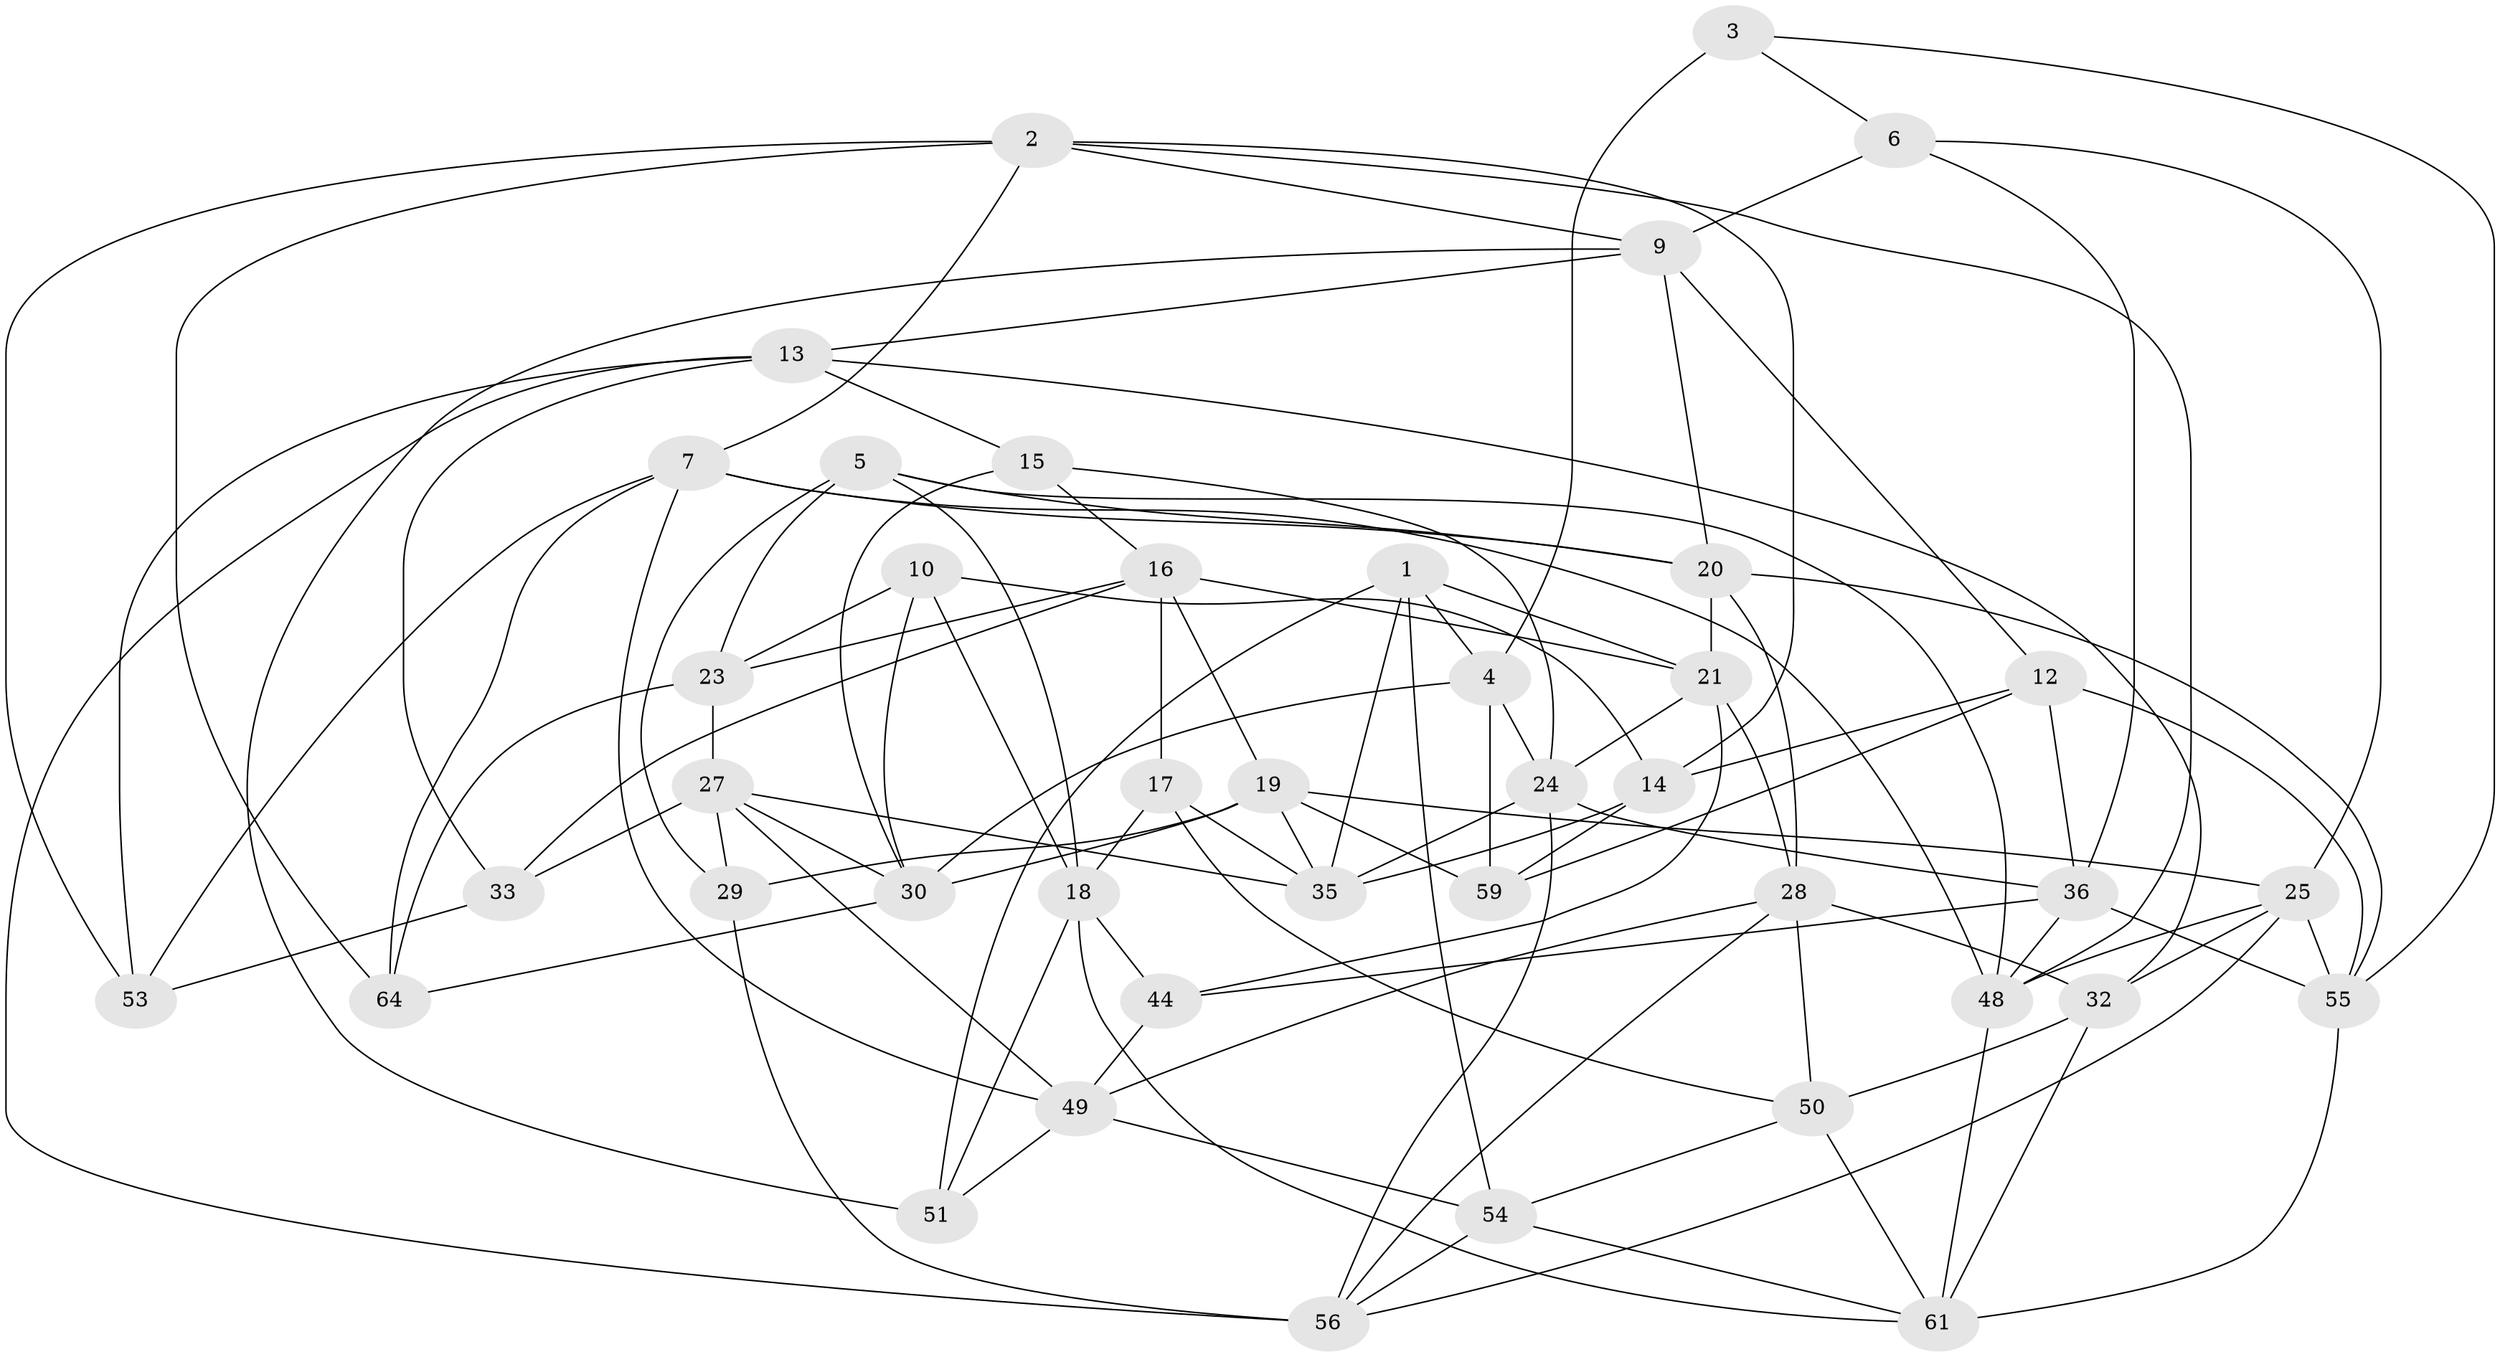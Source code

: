 // Generated by graph-tools (version 1.1) at 2025/52/02/27/25 19:52:30]
// undirected, 42 vertices, 109 edges
graph export_dot {
graph [start="1"]
  node [color=gray90,style=filled];
  1 [super="+67"];
  2 [super="+52"];
  3;
  4 [super="+8"];
  5 [super="+43"];
  6;
  7 [super="+11"];
  9 [super="+62"];
  10;
  12 [super="+22"];
  13 [super="+26"];
  14 [super="+69"];
  15;
  16 [super="+47"];
  17;
  18 [super="+65"];
  19 [super="+68"];
  20 [super="+39"];
  21 [super="+37"];
  23 [super="+42"];
  24 [super="+34"];
  25 [super="+31"];
  27 [super="+72"];
  28 [super="+38"];
  29;
  30 [super="+46"];
  32 [super="+45"];
  33;
  35 [super="+40"];
  36 [super="+41"];
  44;
  48 [super="+57"];
  49 [super="+60"];
  50 [super="+63"];
  51;
  53;
  54 [super="+66"];
  55 [super="+71"];
  56 [super="+58"];
  59;
  61 [super="+70"];
  64;
  1 -- 35;
  1 -- 51;
  1 -- 21;
  1 -- 54 [weight=2];
  1 -- 4;
  2 -- 64;
  2 -- 53;
  2 -- 48;
  2 -- 9;
  2 -- 14;
  2 -- 7;
  3 -- 4 [weight=2];
  3 -- 6;
  3 -- 55;
  4 -- 59;
  4 -- 30;
  4 -- 24;
  5 -- 23 [weight=2];
  5 -- 18;
  5 -- 48;
  5 -- 29;
  5 -- 20;
  6 -- 9;
  6 -- 25;
  6 -- 36;
  7 -- 64;
  7 -- 20;
  7 -- 53;
  7 -- 48;
  7 -- 49;
  9 -- 51;
  9 -- 12;
  9 -- 20;
  9 -- 13;
  10 -- 14;
  10 -- 30;
  10 -- 18;
  10 -- 23;
  12 -- 14 [weight=2];
  12 -- 59;
  12 -- 55;
  12 -- 36;
  13 -- 53;
  13 -- 33;
  13 -- 15;
  13 -- 32;
  13 -- 56;
  14 -- 59;
  14 -- 35;
  15 -- 24;
  15 -- 16;
  15 -- 30;
  16 -- 33;
  16 -- 21;
  16 -- 17;
  16 -- 19;
  16 -- 23;
  17 -- 18;
  17 -- 50;
  17 -- 35;
  18 -- 61;
  18 -- 44;
  18 -- 51;
  19 -- 30;
  19 -- 29;
  19 -- 35;
  19 -- 59;
  19 -- 25;
  20 -- 21;
  20 -- 28;
  20 -- 55;
  21 -- 28;
  21 -- 44;
  21 -- 24;
  23 -- 27;
  23 -- 64;
  24 -- 36;
  24 -- 56;
  24 -- 35;
  25 -- 32;
  25 -- 56;
  25 -- 48;
  25 -- 55;
  27 -- 33;
  27 -- 29;
  27 -- 49;
  27 -- 30;
  27 -- 35;
  28 -- 32;
  28 -- 56;
  28 -- 50;
  28 -- 49;
  29 -- 56;
  30 -- 64;
  32 -- 50 [weight=2];
  32 -- 61;
  33 -- 53;
  36 -- 44;
  36 -- 48;
  36 -- 55;
  44 -- 49;
  48 -- 61;
  49 -- 51;
  49 -- 54;
  50 -- 61;
  50 -- 54;
  54 -- 61;
  54 -- 56;
  55 -- 61;
}
